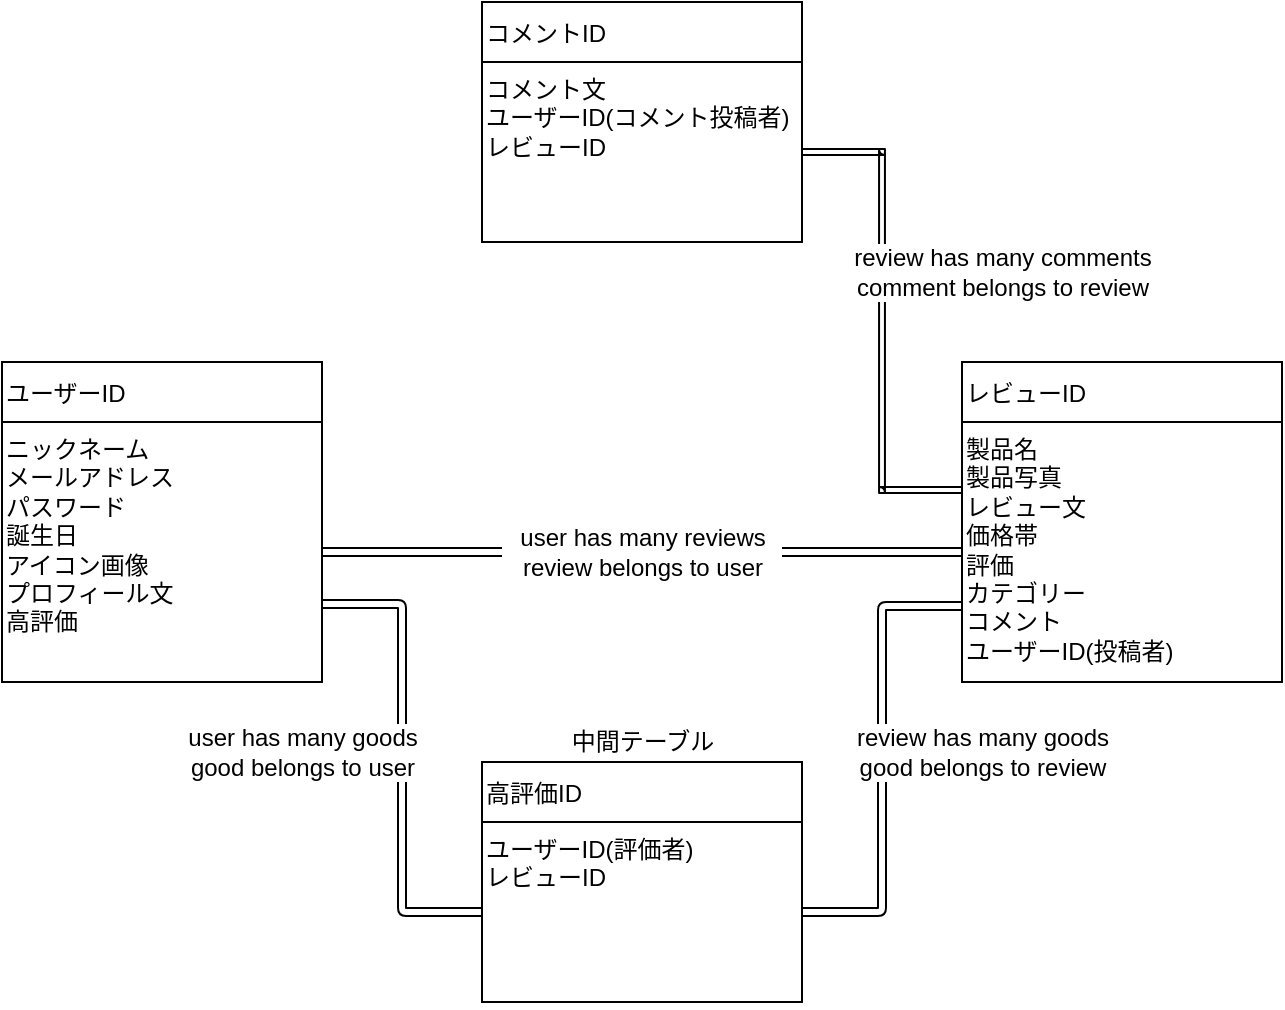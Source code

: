 <mxfile>
    <diagram id="-i7lqYYOHsxXrSxOllFx" name="ページ1">
        <mxGraphModel dx="1066" dy="283" grid="1" gridSize="10" guides="1" tooltips="1" connect="1" arrows="1" fold="1" page="1" pageScale="1" pageWidth="827" pageHeight="1169" math="0" shadow="0">
            <root>
                <mxCell id="0"/>
                <mxCell id="1" parent="0"/>
                <mxCell id="140" value="ユーザーID" style="shape=table;startSize=30;container=1;collapsible=0;childLayout=tableLayout;align=left;labelBackgroundColor=none;" parent="1" vertex="1">
                    <mxGeometry x="80" y="220" width="160" height="160" as="geometry"/>
                </mxCell>
                <mxCell id="141" value="" style="shape=partialRectangle;collapsible=0;dropTarget=0;pointerEvents=0;fillColor=none;top=0;left=0;bottom=0;right=0;points=[[0,0.5],[1,0.5]];portConstraint=eastwest;" parent="140" vertex="1">
                    <mxGeometry y="30" width="160" height="130" as="geometry"/>
                </mxCell>
                <mxCell id="142" value="ニックネーム&lt;br&gt;メールアドレス&lt;br&gt;パスワード&lt;br&gt;誕生日&lt;br&gt;アイコン画像&lt;br&gt;プロフィール文&lt;br&gt;高評価" style="shape=partialRectangle;html=1;whiteSpace=wrap;connectable=0;overflow=hidden;fillColor=none;top=0;left=0;bottom=0;right=0;pointerEvents=1;verticalAlign=top;align=left;labelBackgroundColor=none;" parent="141" vertex="1">
                    <mxGeometry width="160" height="130" as="geometry">
                        <mxRectangle width="160" height="130" as="alternateBounds"/>
                    </mxGeometry>
                </mxCell>
                <mxCell id="144" value="レビューID" style="shape=table;startSize=30;container=1;collapsible=0;childLayout=tableLayout;align=left;" parent="1" vertex="1">
                    <mxGeometry x="560" y="220" width="160" height="160" as="geometry"/>
                </mxCell>
                <mxCell id="145" value="" style="shape=partialRectangle;collapsible=0;dropTarget=0;pointerEvents=0;fillColor=none;top=0;left=0;bottom=0;right=0;points=[[0,0.5],[1,0.5]];portConstraint=eastwest;verticalAlign=top;align=left;" parent="144" vertex="1">
                    <mxGeometry y="30" width="160" height="130" as="geometry"/>
                </mxCell>
                <mxCell id="146" value="製品名&lt;br&gt;製品写真&lt;br&gt;レビュー文&lt;br&gt;価格帯&lt;br&gt;評価&lt;br&gt;カテゴリー&lt;br&gt;コメント&lt;br&gt;ユーザーID(投稿者)" style="shape=partialRectangle;html=1;whiteSpace=wrap;connectable=0;overflow=hidden;fillColor=none;top=0;left=0;bottom=0;right=0;pointerEvents=1;align=left;verticalAlign=top;" parent="145" vertex="1">
                    <mxGeometry width="160" height="130" as="geometry">
                        <mxRectangle width="160" height="130" as="alternateBounds"/>
                    </mxGeometry>
                </mxCell>
                <mxCell id="147" value="コメントID" style="shape=table;startSize=30;container=1;collapsible=0;childLayout=tableLayout;align=left;verticalAlign=middle;" parent="1" vertex="1">
                    <mxGeometry x="320" y="40" width="160" height="120" as="geometry"/>
                </mxCell>
                <mxCell id="148" value="" style="shape=partialRectangle;collapsible=0;dropTarget=0;pointerEvents=0;fillColor=none;top=0;left=0;bottom=0;right=0;points=[[0,0.5],[1,0.5]];portConstraint=eastwest;" parent="147" vertex="1">
                    <mxGeometry y="30" width="160" height="90" as="geometry"/>
                </mxCell>
                <mxCell id="149" value="コメント文&lt;br&gt;ユーザーID(コメント投稿者)&lt;br&gt;レビューID" style="shape=partialRectangle;html=1;whiteSpace=wrap;connectable=0;overflow=hidden;fillColor=none;top=0;left=0;bottom=0;right=0;pointerEvents=1;align=left;verticalAlign=top;" parent="148" vertex="1">
                    <mxGeometry width="160" height="90" as="geometry">
                        <mxRectangle width="160" height="90" as="alternateBounds"/>
                    </mxGeometry>
                </mxCell>
                <mxCell id="155" style="edgeStyle=none;shape=link;html=1;exitX=0;exitY=0.5;exitDx=0;exitDy=0;entryX=1;entryY=0.5;entryDx=0;entryDy=0;startArrow=none;" parent="1" source="169" target="141" edge="1">
                    <mxGeometry relative="1" as="geometry"/>
                </mxCell>
                <mxCell id="162" value="高評価ID" style="shape=table;startSize=30;container=1;collapsible=0;childLayout=tableLayout;align=left;verticalAlign=middle;" parent="1" vertex="1">
                    <mxGeometry x="320" y="420" width="160" height="120" as="geometry"/>
                </mxCell>
                <mxCell id="163" value="" style="shape=partialRectangle;collapsible=0;dropTarget=0;pointerEvents=0;fillColor=none;top=0;left=0;bottom=0;right=0;points=[[0,0.5],[1,0.5]];portConstraint=eastwest;" parent="162" vertex="1">
                    <mxGeometry y="30" width="160" height="90" as="geometry"/>
                </mxCell>
                <mxCell id="164" value="ユーザーID(評価者)&lt;br&gt;レビューID" style="shape=partialRectangle;html=1;whiteSpace=wrap;connectable=0;overflow=hidden;fillColor=none;top=0;left=0;bottom=0;right=0;pointerEvents=1;align=left;verticalAlign=top;" parent="163" vertex="1">
                    <mxGeometry width="160" height="90" as="geometry">
                        <mxRectangle width="160" height="90" as="alternateBounds"/>
                    </mxGeometry>
                </mxCell>
                <mxCell id="167" style="edgeStyle=elbowEdgeStyle;shape=link;html=1;exitX=1.003;exitY=0.7;exitDx=0;exitDy=0;entryX=0;entryY=0.5;entryDx=0;entryDy=0;exitPerimeter=0;" parent="1" source="141" target="163" edge="1">
                    <mxGeometry relative="1" as="geometry"/>
                </mxCell>
                <mxCell id="168" style="edgeStyle=elbowEdgeStyle;shape=link;html=1;exitX=1;exitY=0.5;exitDx=0;exitDy=0;" parent="1" source="163" edge="1">
                    <mxGeometry relative="1" as="geometry">
                        <mxPoint x="560" y="342" as="targetPoint"/>
                    </mxGeometry>
                </mxCell>
                <mxCell id="170" value="中間テーブル" style="text;html=1;resizable=0;autosize=1;align=center;verticalAlign=middle;points=[];fillColor=none;strokeColor=none;rounded=0;" parent="1" vertex="1">
                    <mxGeometry x="355" y="400" width="90" height="20" as="geometry"/>
                </mxCell>
                <mxCell id="173" style="edgeStyle=elbowEdgeStyle;shape=link;html=1;exitX=1;exitY=0.5;exitDx=0;exitDy=0;width=-2.941;" parent="1" source="148" edge="1">
                    <mxGeometry relative="1" as="geometry">
                        <mxPoint x="560" y="284" as="targetPoint"/>
                    </mxGeometry>
                </mxCell>
                <mxCell id="169" value="user has many reviews&lt;br&gt;review belongs to user" style="text;html=1;resizable=0;autosize=1;align=center;verticalAlign=middle;points=[];fillColor=none;strokeColor=none;rounded=0;labelBackgroundColor=default;" parent="1" vertex="1">
                    <mxGeometry x="330" y="300" width="140" height="30" as="geometry"/>
                </mxCell>
                <mxCell id="174" value="" style="edgeStyle=none;shape=link;html=1;exitX=0;exitY=0.5;exitDx=0;exitDy=0;entryX=1;entryY=0.5;entryDx=0;entryDy=0;endArrow=none;" parent="1" source="145" target="169" edge="1">
                    <mxGeometry relative="1" as="geometry">
                        <mxPoint x="560" y="315.0" as="sourcePoint"/>
                        <mxPoint x="240" y="315.0" as="targetPoint"/>
                    </mxGeometry>
                </mxCell>
                <mxCell id="176" value="review has many comments&lt;br&gt;comment belongs to review" style="text;html=1;resizable=0;autosize=1;align=center;verticalAlign=middle;points=[];fillColor=none;strokeColor=none;rounded=0;labelBackgroundColor=default;" parent="1" vertex="1">
                    <mxGeometry x="500" y="160" width="160" height="30" as="geometry"/>
                </mxCell>
                <mxCell id="178" value="user has many goods&lt;br&gt;good belongs to user" style="text;html=1;resizable=0;autosize=1;align=center;verticalAlign=middle;points=[];fillColor=none;strokeColor=none;rounded=0;labelBackgroundColor=default;" parent="1" vertex="1">
                    <mxGeometry x="165" y="400" width="130" height="30" as="geometry"/>
                </mxCell>
                <mxCell id="179" value="review has many goods&lt;br&gt;good belongs to review" style="text;html=1;resizable=0;autosize=1;align=center;verticalAlign=middle;points=[];fillColor=none;strokeColor=none;rounded=0;labelBackgroundColor=default;" parent="1" vertex="1">
                    <mxGeometry x="500" y="400" width="140" height="30" as="geometry"/>
                </mxCell>
            </root>
        </mxGraphModel>
    </diagram>
</mxfile>